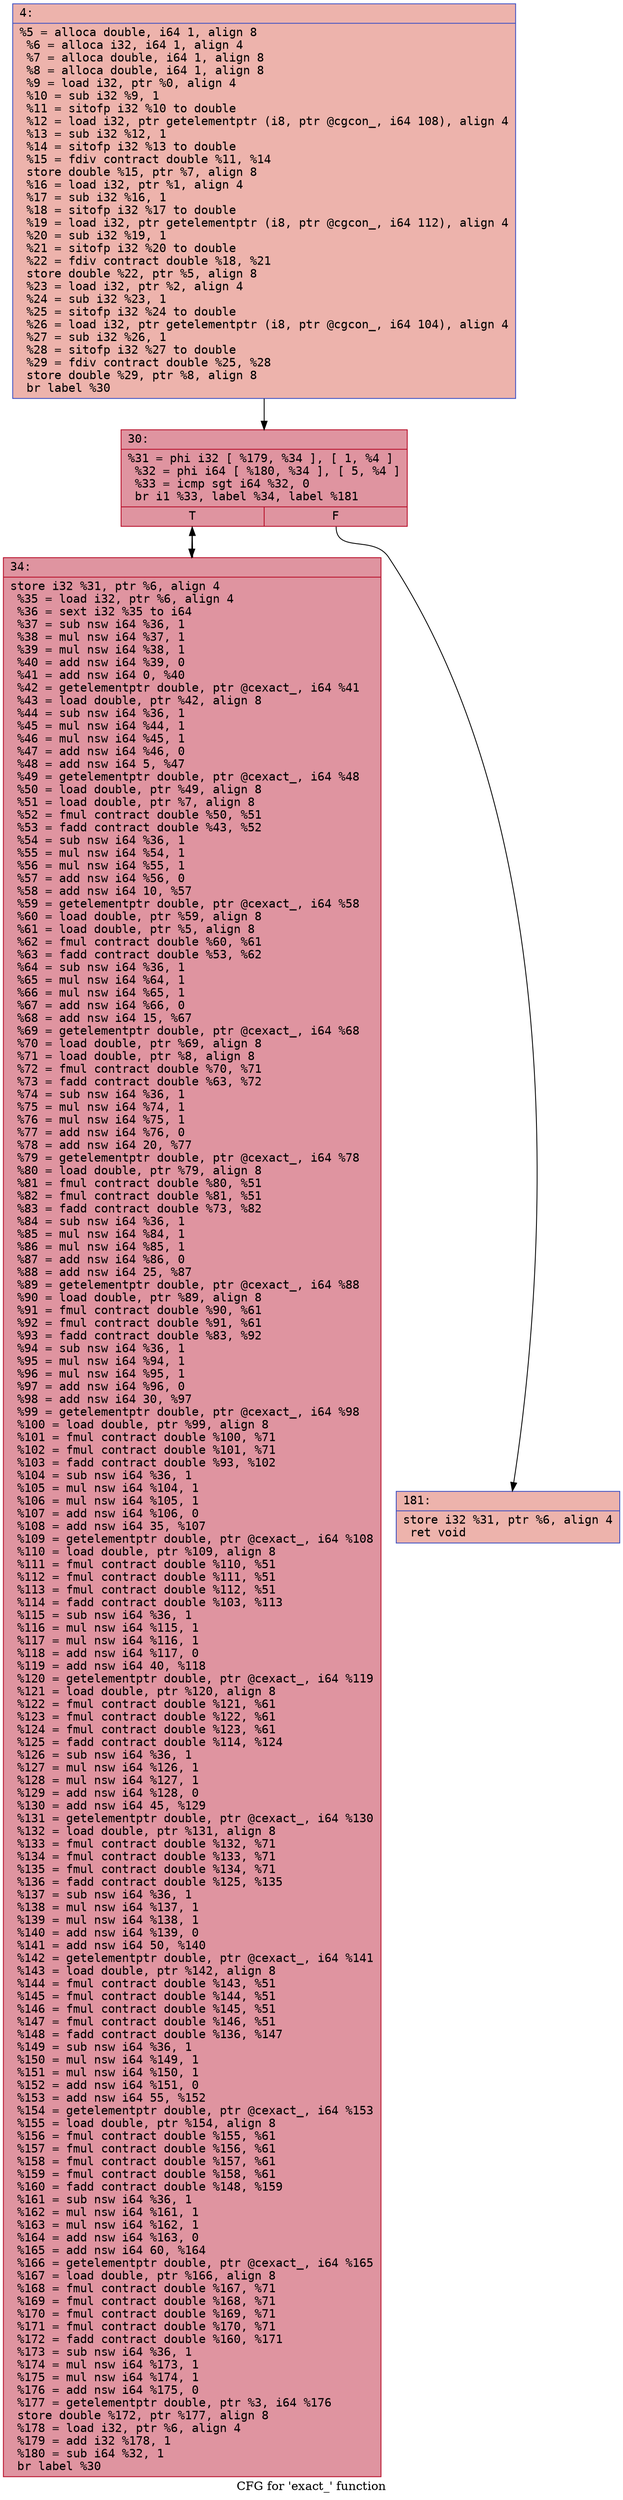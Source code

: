 digraph "CFG for 'exact_' function" {
	label="CFG for 'exact_' function";

	Node0x561077f3bd00 [shape=record,color="#3d50c3ff", style=filled, fillcolor="#d6524470" fontname="Courier",label="{4:\l|  %5 = alloca double, i64 1, align 8\l  %6 = alloca i32, i64 1, align 4\l  %7 = alloca double, i64 1, align 8\l  %8 = alloca double, i64 1, align 8\l  %9 = load i32, ptr %0, align 4\l  %10 = sub i32 %9, 1\l  %11 = sitofp i32 %10 to double\l  %12 = load i32, ptr getelementptr (i8, ptr @cgcon_, i64 108), align 4\l  %13 = sub i32 %12, 1\l  %14 = sitofp i32 %13 to double\l  %15 = fdiv contract double %11, %14\l  store double %15, ptr %7, align 8\l  %16 = load i32, ptr %1, align 4\l  %17 = sub i32 %16, 1\l  %18 = sitofp i32 %17 to double\l  %19 = load i32, ptr getelementptr (i8, ptr @cgcon_, i64 112), align 4\l  %20 = sub i32 %19, 1\l  %21 = sitofp i32 %20 to double\l  %22 = fdiv contract double %18, %21\l  store double %22, ptr %5, align 8\l  %23 = load i32, ptr %2, align 4\l  %24 = sub i32 %23, 1\l  %25 = sitofp i32 %24 to double\l  %26 = load i32, ptr getelementptr (i8, ptr @cgcon_, i64 104), align 4\l  %27 = sub i32 %26, 1\l  %28 = sitofp i32 %27 to double\l  %29 = fdiv contract double %25, %28\l  store double %29, ptr %8, align 8\l  br label %30\l}"];
	Node0x561077f3bd00 -> Node0x561077f3d010[tooltip="4 -> 30\nProbability 100.00%" ];
	Node0x561077f3d010 [shape=record,color="#b70d28ff", style=filled, fillcolor="#b70d2870" fontname="Courier",label="{30:\l|  %31 = phi i32 [ %179, %34 ], [ 1, %4 ]\l  %32 = phi i64 [ %180, %34 ], [ 5, %4 ]\l  %33 = icmp sgt i64 %32, 0\l  br i1 %33, label %34, label %181\l|{<s0>T|<s1>F}}"];
	Node0x561077f3d010:s0 -> Node0x561077f3d100[tooltip="30 -> 34\nProbability 96.88%" ];
	Node0x561077f3d010:s1 -> Node0x561077f3d3b0[tooltip="30 -> 181\nProbability 3.12%" ];
	Node0x561077f3d100 [shape=record,color="#b70d28ff", style=filled, fillcolor="#b70d2870" fontname="Courier",label="{34:\l|  store i32 %31, ptr %6, align 4\l  %35 = load i32, ptr %6, align 4\l  %36 = sext i32 %35 to i64\l  %37 = sub nsw i64 %36, 1\l  %38 = mul nsw i64 %37, 1\l  %39 = mul nsw i64 %38, 1\l  %40 = add nsw i64 %39, 0\l  %41 = add nsw i64 0, %40\l  %42 = getelementptr double, ptr @cexact_, i64 %41\l  %43 = load double, ptr %42, align 8\l  %44 = sub nsw i64 %36, 1\l  %45 = mul nsw i64 %44, 1\l  %46 = mul nsw i64 %45, 1\l  %47 = add nsw i64 %46, 0\l  %48 = add nsw i64 5, %47\l  %49 = getelementptr double, ptr @cexact_, i64 %48\l  %50 = load double, ptr %49, align 8\l  %51 = load double, ptr %7, align 8\l  %52 = fmul contract double %50, %51\l  %53 = fadd contract double %43, %52\l  %54 = sub nsw i64 %36, 1\l  %55 = mul nsw i64 %54, 1\l  %56 = mul nsw i64 %55, 1\l  %57 = add nsw i64 %56, 0\l  %58 = add nsw i64 10, %57\l  %59 = getelementptr double, ptr @cexact_, i64 %58\l  %60 = load double, ptr %59, align 8\l  %61 = load double, ptr %5, align 8\l  %62 = fmul contract double %60, %61\l  %63 = fadd contract double %53, %62\l  %64 = sub nsw i64 %36, 1\l  %65 = mul nsw i64 %64, 1\l  %66 = mul nsw i64 %65, 1\l  %67 = add nsw i64 %66, 0\l  %68 = add nsw i64 15, %67\l  %69 = getelementptr double, ptr @cexact_, i64 %68\l  %70 = load double, ptr %69, align 8\l  %71 = load double, ptr %8, align 8\l  %72 = fmul contract double %70, %71\l  %73 = fadd contract double %63, %72\l  %74 = sub nsw i64 %36, 1\l  %75 = mul nsw i64 %74, 1\l  %76 = mul nsw i64 %75, 1\l  %77 = add nsw i64 %76, 0\l  %78 = add nsw i64 20, %77\l  %79 = getelementptr double, ptr @cexact_, i64 %78\l  %80 = load double, ptr %79, align 8\l  %81 = fmul contract double %80, %51\l  %82 = fmul contract double %81, %51\l  %83 = fadd contract double %73, %82\l  %84 = sub nsw i64 %36, 1\l  %85 = mul nsw i64 %84, 1\l  %86 = mul nsw i64 %85, 1\l  %87 = add nsw i64 %86, 0\l  %88 = add nsw i64 25, %87\l  %89 = getelementptr double, ptr @cexact_, i64 %88\l  %90 = load double, ptr %89, align 8\l  %91 = fmul contract double %90, %61\l  %92 = fmul contract double %91, %61\l  %93 = fadd contract double %83, %92\l  %94 = sub nsw i64 %36, 1\l  %95 = mul nsw i64 %94, 1\l  %96 = mul nsw i64 %95, 1\l  %97 = add nsw i64 %96, 0\l  %98 = add nsw i64 30, %97\l  %99 = getelementptr double, ptr @cexact_, i64 %98\l  %100 = load double, ptr %99, align 8\l  %101 = fmul contract double %100, %71\l  %102 = fmul contract double %101, %71\l  %103 = fadd contract double %93, %102\l  %104 = sub nsw i64 %36, 1\l  %105 = mul nsw i64 %104, 1\l  %106 = mul nsw i64 %105, 1\l  %107 = add nsw i64 %106, 0\l  %108 = add nsw i64 35, %107\l  %109 = getelementptr double, ptr @cexact_, i64 %108\l  %110 = load double, ptr %109, align 8\l  %111 = fmul contract double %110, %51\l  %112 = fmul contract double %111, %51\l  %113 = fmul contract double %112, %51\l  %114 = fadd contract double %103, %113\l  %115 = sub nsw i64 %36, 1\l  %116 = mul nsw i64 %115, 1\l  %117 = mul nsw i64 %116, 1\l  %118 = add nsw i64 %117, 0\l  %119 = add nsw i64 40, %118\l  %120 = getelementptr double, ptr @cexact_, i64 %119\l  %121 = load double, ptr %120, align 8\l  %122 = fmul contract double %121, %61\l  %123 = fmul contract double %122, %61\l  %124 = fmul contract double %123, %61\l  %125 = fadd contract double %114, %124\l  %126 = sub nsw i64 %36, 1\l  %127 = mul nsw i64 %126, 1\l  %128 = mul nsw i64 %127, 1\l  %129 = add nsw i64 %128, 0\l  %130 = add nsw i64 45, %129\l  %131 = getelementptr double, ptr @cexact_, i64 %130\l  %132 = load double, ptr %131, align 8\l  %133 = fmul contract double %132, %71\l  %134 = fmul contract double %133, %71\l  %135 = fmul contract double %134, %71\l  %136 = fadd contract double %125, %135\l  %137 = sub nsw i64 %36, 1\l  %138 = mul nsw i64 %137, 1\l  %139 = mul nsw i64 %138, 1\l  %140 = add nsw i64 %139, 0\l  %141 = add nsw i64 50, %140\l  %142 = getelementptr double, ptr @cexact_, i64 %141\l  %143 = load double, ptr %142, align 8\l  %144 = fmul contract double %143, %51\l  %145 = fmul contract double %144, %51\l  %146 = fmul contract double %145, %51\l  %147 = fmul contract double %146, %51\l  %148 = fadd contract double %136, %147\l  %149 = sub nsw i64 %36, 1\l  %150 = mul nsw i64 %149, 1\l  %151 = mul nsw i64 %150, 1\l  %152 = add nsw i64 %151, 0\l  %153 = add nsw i64 55, %152\l  %154 = getelementptr double, ptr @cexact_, i64 %153\l  %155 = load double, ptr %154, align 8\l  %156 = fmul contract double %155, %61\l  %157 = fmul contract double %156, %61\l  %158 = fmul contract double %157, %61\l  %159 = fmul contract double %158, %61\l  %160 = fadd contract double %148, %159\l  %161 = sub nsw i64 %36, 1\l  %162 = mul nsw i64 %161, 1\l  %163 = mul nsw i64 %162, 1\l  %164 = add nsw i64 %163, 0\l  %165 = add nsw i64 60, %164\l  %166 = getelementptr double, ptr @cexact_, i64 %165\l  %167 = load double, ptr %166, align 8\l  %168 = fmul contract double %167, %71\l  %169 = fmul contract double %168, %71\l  %170 = fmul contract double %169, %71\l  %171 = fmul contract double %170, %71\l  %172 = fadd contract double %160, %171\l  %173 = sub nsw i64 %36, 1\l  %174 = mul nsw i64 %173, 1\l  %175 = mul nsw i64 %174, 1\l  %176 = add nsw i64 %175, 0\l  %177 = getelementptr double, ptr %3, i64 %176\l  store double %172, ptr %177, align 8\l  %178 = load i32, ptr %6, align 4\l  %179 = add i32 %178, 1\l  %180 = sub i64 %32, 1\l  br label %30\l}"];
	Node0x561077f3d100 -> Node0x561077f3d010[tooltip="34 -> 30\nProbability 100.00%" ];
	Node0x561077f3d3b0 [shape=record,color="#3d50c3ff", style=filled, fillcolor="#d6524470" fontname="Courier",label="{181:\l|  store i32 %31, ptr %6, align 4\l  ret void\l}"];
}
